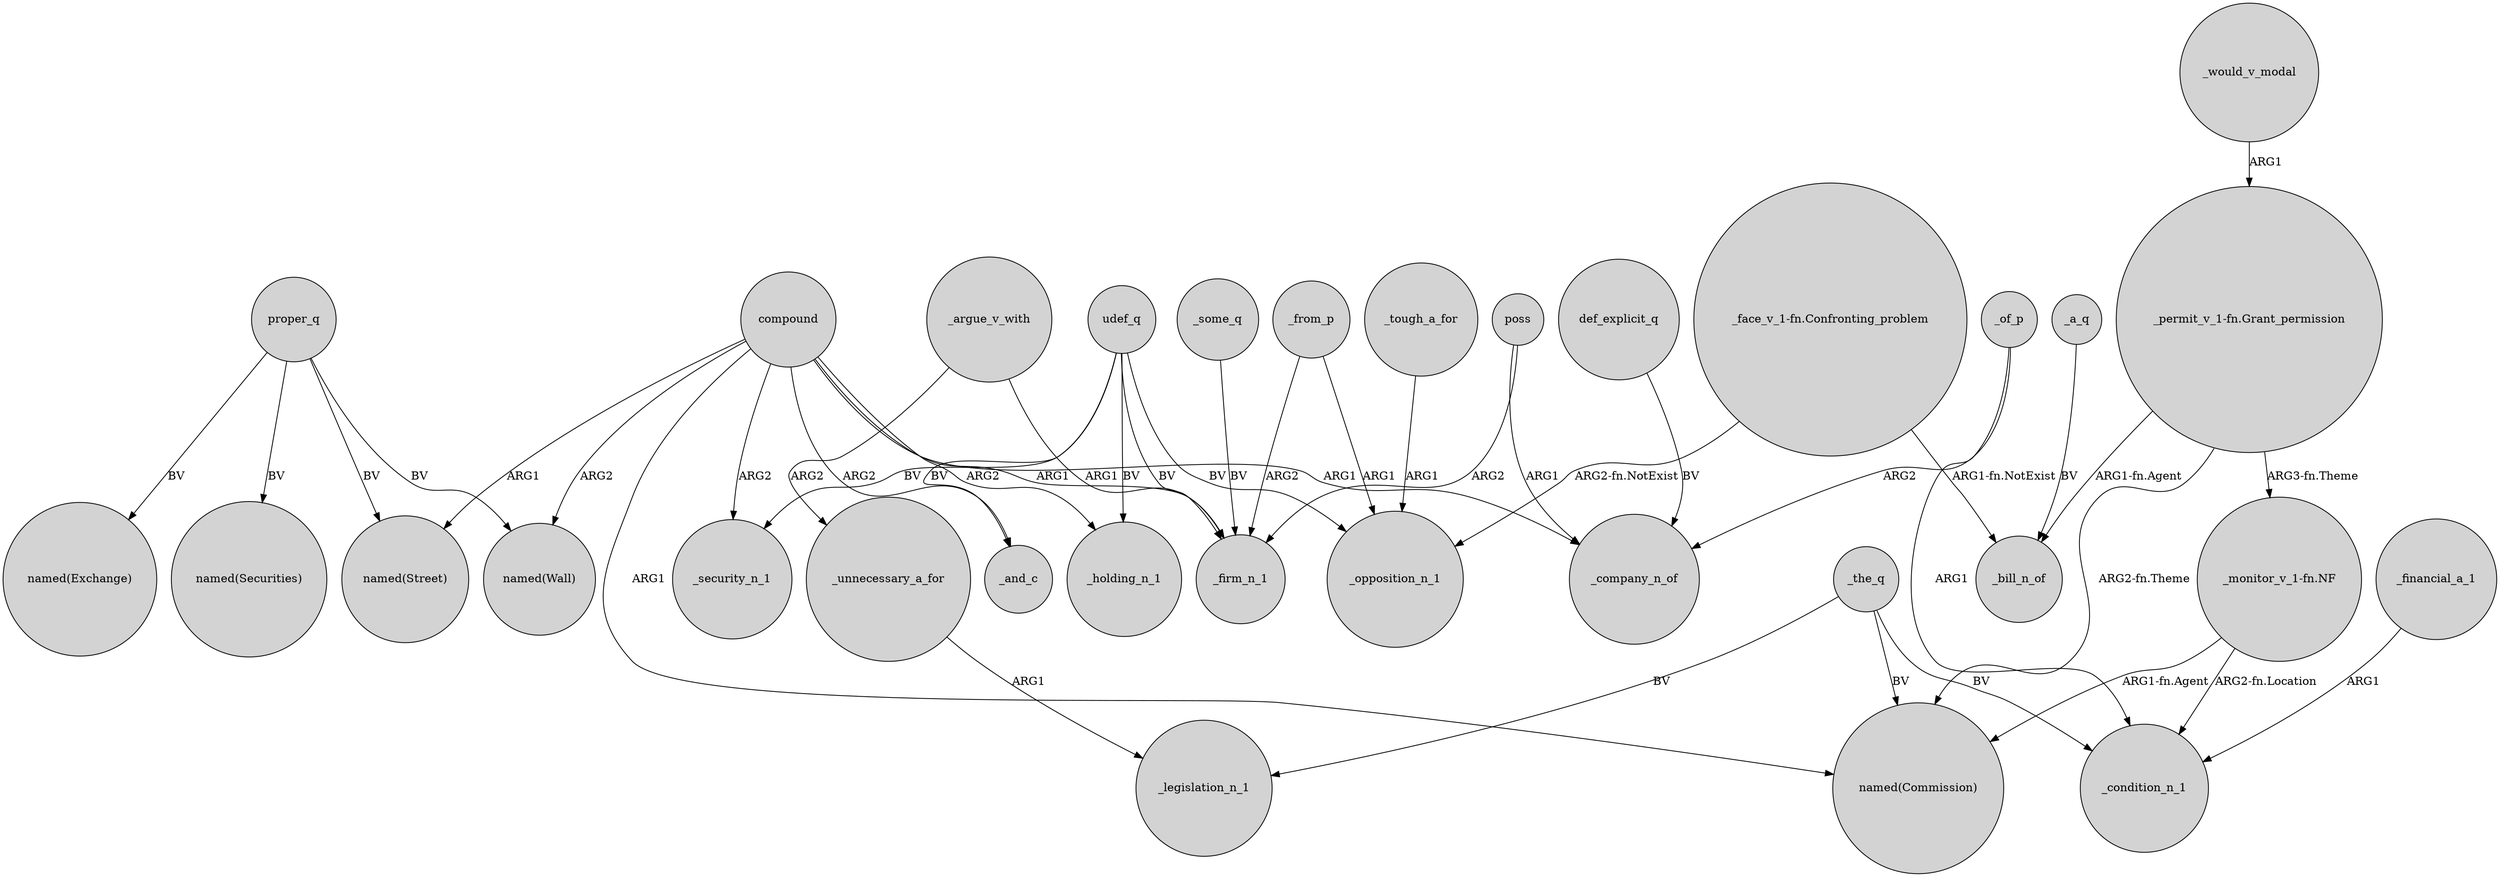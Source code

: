 digraph {
	node [shape=circle style=filled]
	_unnecessary_a_for -> _legislation_n_1 [label=ARG1]
	compound -> "named(Commission)" [label=ARG1]
	_the_q -> "named(Commission)" [label=BV]
	"_permit_v_1-fn.Grant_permission" -> "_monitor_v_1-fn.NF" [label="ARG3-fn.Theme"]
	_a_q -> _bill_n_of [label=BV]
	_of_p -> _condition_n_1 [label=ARG1]
	compound -> "named(Street)" [label=ARG1]
	proper_q -> "named(Wall)" [label=BV]
	_the_q -> _condition_n_1 [label=BV]
	compound -> _security_n_1 [label=ARG2]
	udef_q -> _firm_n_1 [label=BV]
	_some_q -> _firm_n_1 [label=BV]
	"_face_v_1-fn.Confronting_problem" -> _bill_n_of [label="ARG1-fn.NotExist"]
	compound -> _holding_n_1 [label=ARG2]
	proper_q -> "named(Exchange)" [label=BV]
	_from_p -> _opposition_n_1 [label=ARG1]
	_tough_a_for -> _opposition_n_1 [label=ARG1]
	proper_q -> "named(Street)" [label=BV]
	def_explicit_q -> _company_n_of [label=BV]
	compound -> _company_n_of [label=ARG1]
	compound -> _and_c [label=ARG2]
	compound -> "named(Wall)" [label=ARG2]
	"_face_v_1-fn.Confronting_problem" -> _opposition_n_1 [label="ARG2-fn.NotExist"]
	_the_q -> _legislation_n_1 [label=BV]
	poss -> _firm_n_1 [label=ARG2]
	compound -> _firm_n_1 [label=ARG1]
	proper_q -> "named(Securities)" [label=BV]
	"_permit_v_1-fn.Grant_permission" -> _bill_n_of [label="ARG1-fn.Agent"]
	"_monitor_v_1-fn.NF" -> "named(Commission)" [label="ARG1-fn.Agent"]
	_would_v_modal -> "_permit_v_1-fn.Grant_permission" [label=ARG1]
	poss -> _company_n_of [label=ARG1]
	_financial_a_1 -> _condition_n_1 [label=ARG1]
	"_monitor_v_1-fn.NF" -> _condition_n_1 [label="ARG2-fn.Location"]
	udef_q -> _holding_n_1 [label=BV]
	_argue_v_with -> _unnecessary_a_for [label=ARG2]
	udef_q -> _and_c [label=BV]
	udef_q -> _opposition_n_1 [label=BV]
	_argue_v_with -> _firm_n_1 [label=ARG1]
	_of_p -> _company_n_of [label=ARG2]
	"_permit_v_1-fn.Grant_permission" -> "named(Commission)" [label="ARG2-fn.Theme"]
	udef_q -> _security_n_1 [label=BV]
	_from_p -> _firm_n_1 [label=ARG2]
}
